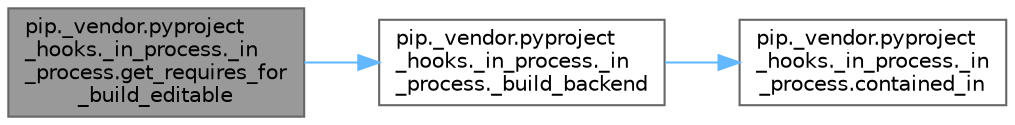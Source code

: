 digraph "pip._vendor.pyproject_hooks._in_process._in_process.get_requires_for_build_editable"
{
 // LATEX_PDF_SIZE
  bgcolor="transparent";
  edge [fontname=Helvetica,fontsize=10,labelfontname=Helvetica,labelfontsize=10];
  node [fontname=Helvetica,fontsize=10,shape=box,height=0.2,width=0.4];
  rankdir="LR";
  Node1 [id="Node000001",label="pip._vendor.pyproject\l_hooks._in_process._in\l_process.get_requires_for\l_build_editable",height=0.2,width=0.4,color="gray40", fillcolor="grey60", style="filled", fontcolor="black",tooltip=" "];
  Node1 -> Node2 [id="edge1_Node000001_Node000002",color="steelblue1",style="solid",tooltip=" "];
  Node2 [id="Node000002",label="pip._vendor.pyproject\l_hooks._in_process._in\l_process._build_backend",height=0.2,width=0.4,color="grey40", fillcolor="white", style="filled",URL="$namespacepip_1_1__vendor_1_1pyproject__hooks_1_1__in__process_1_1__in__process.html#a1344631ed340c60313a1027a4c82bf70",tooltip=" "];
  Node2 -> Node3 [id="edge2_Node000002_Node000003",color="steelblue1",style="solid",tooltip=" "];
  Node3 [id="Node000003",label="pip._vendor.pyproject\l_hooks._in_process._in\l_process.contained_in",height=0.2,width=0.4,color="grey40", fillcolor="white", style="filled",URL="$namespacepip_1_1__vendor_1_1pyproject__hooks_1_1__in__process_1_1__in__process.html#a7354f8d7b7e61edb0f30ba348ed77b5c",tooltip=" "];
}

